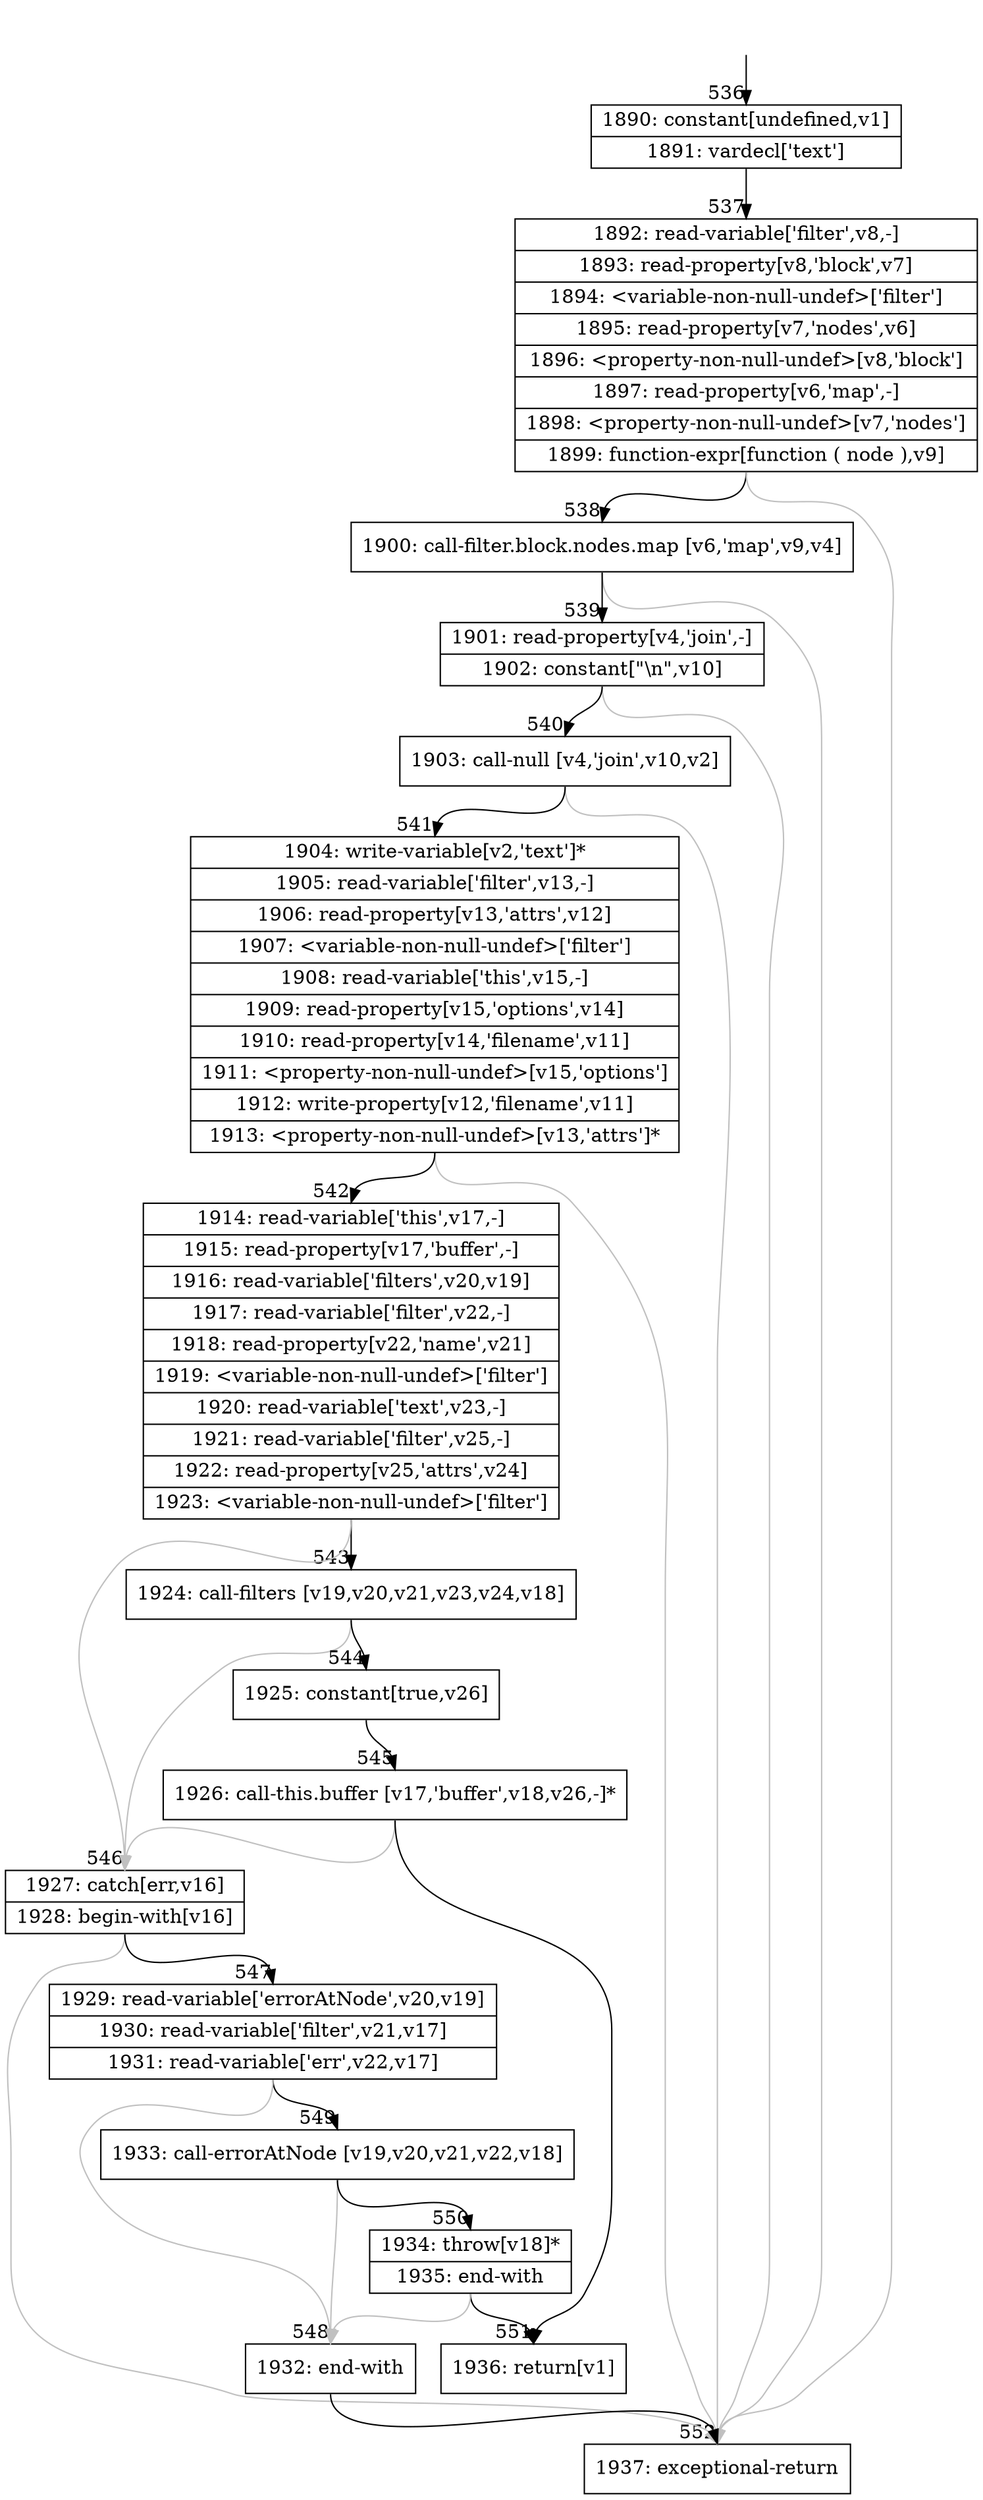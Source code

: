 digraph {
rankdir="TD"
BB_entry28[shape=none,label=""];
BB_entry28 -> BB536 [tailport=s, headport=n, headlabel="    536"]
BB536 [shape=record label="{1890: constant[undefined,v1]|1891: vardecl['text']}" ] 
BB536 -> BB537 [tailport=s, headport=n, headlabel="      537"]
BB537 [shape=record label="{1892: read-variable['filter',v8,-]|1893: read-property[v8,'block',v7]|1894: \<variable-non-null-undef\>['filter']|1895: read-property[v7,'nodes',v6]|1896: \<property-non-null-undef\>[v8,'block']|1897: read-property[v6,'map',-]|1898: \<property-non-null-undef\>[v7,'nodes']|1899: function-expr[function ( node ),v9]}" ] 
BB537 -> BB538 [tailport=s, headport=n, headlabel="      538"]
BB537 -> BB552 [tailport=s, headport=n, color=gray, headlabel="      552"]
BB538 [shape=record label="{1900: call-filter.block.nodes.map [v6,'map',v9,v4]}" ] 
BB538 -> BB539 [tailport=s, headport=n, headlabel="      539"]
BB538 -> BB552 [tailport=s, headport=n, color=gray]
BB539 [shape=record label="{1901: read-property[v4,'join',-]|1902: constant[\"\\n\",v10]}" ] 
BB539 -> BB540 [tailport=s, headport=n, headlabel="      540"]
BB539 -> BB552 [tailport=s, headport=n, color=gray]
BB540 [shape=record label="{1903: call-null [v4,'join',v10,v2]}" ] 
BB540 -> BB541 [tailport=s, headport=n, headlabel="      541"]
BB540 -> BB552 [tailport=s, headport=n, color=gray]
BB541 [shape=record label="{1904: write-variable[v2,'text']*|1905: read-variable['filter',v13,-]|1906: read-property[v13,'attrs',v12]|1907: \<variable-non-null-undef\>['filter']|1908: read-variable['this',v15,-]|1909: read-property[v15,'options',v14]|1910: read-property[v14,'filename',v11]|1911: \<property-non-null-undef\>[v15,'options']|1912: write-property[v12,'filename',v11]|1913: \<property-non-null-undef\>[v13,'attrs']*}" ] 
BB541 -> BB542 [tailport=s, headport=n, headlabel="      542"]
BB541 -> BB552 [tailport=s, headport=n, color=gray]
BB542 [shape=record label="{1914: read-variable['this',v17,-]|1915: read-property[v17,'buffer',-]|1916: read-variable['filters',v20,v19]|1917: read-variable['filter',v22,-]|1918: read-property[v22,'name',v21]|1919: \<variable-non-null-undef\>['filter']|1920: read-variable['text',v23,-]|1921: read-variable['filter',v25,-]|1922: read-property[v25,'attrs',v24]|1923: \<variable-non-null-undef\>['filter']}" ] 
BB542 -> BB543 [tailport=s, headport=n, headlabel="      543"]
BB542 -> BB546 [tailport=s, headport=n, color=gray, headlabel="      546"]
BB543 [shape=record label="{1924: call-filters [v19,v20,v21,v23,v24,v18]}" ] 
BB543 -> BB544 [tailport=s, headport=n, headlabel="      544"]
BB543 -> BB546 [tailport=s, headport=n, color=gray]
BB544 [shape=record label="{1925: constant[true,v26]}" ] 
BB544 -> BB545 [tailport=s, headport=n, headlabel="      545"]
BB545 [shape=record label="{1926: call-this.buffer [v17,'buffer',v18,v26,-]*}" ] 
BB545 -> BB551 [tailport=s, headport=n, headlabel="      551"]
BB545 -> BB546 [tailport=s, headport=n, color=gray]
BB546 [shape=record label="{1927: catch[err,v16]|1928: begin-with[v16]}" ] 
BB546 -> BB547 [tailport=s, headport=n, headlabel="      547"]
BB546 -> BB552 [tailport=s, headport=n, color=gray]
BB547 [shape=record label="{1929: read-variable['errorAtNode',v20,v19]|1930: read-variable['filter',v21,v17]|1931: read-variable['err',v22,v17]}" ] 
BB547 -> BB549 [tailport=s, headport=n, headlabel="      549"]
BB547 -> BB548 [tailport=s, headport=n, color=gray, headlabel="      548"]
BB548 [shape=record label="{1932: end-with}" ] 
BB548 -> BB552 [tailport=s, headport=n]
BB549 [shape=record label="{1933: call-errorAtNode [v19,v20,v21,v22,v18]}" ] 
BB549 -> BB550 [tailport=s, headport=n, headlabel="      550"]
BB549 -> BB548 [tailport=s, headport=n, color=gray]
BB550 [shape=record label="{1934: throw[v18]*|1935: end-with}" ] 
BB550 -> BB551 [tailport=s, headport=n]
BB550 -> BB548 [tailport=s, headport=n, color=gray]
BB551 [shape=record label="{1936: return[v1]}" ] 
BB552 [shape=record label="{1937: exceptional-return}" ] 
//#$~ 510
}

